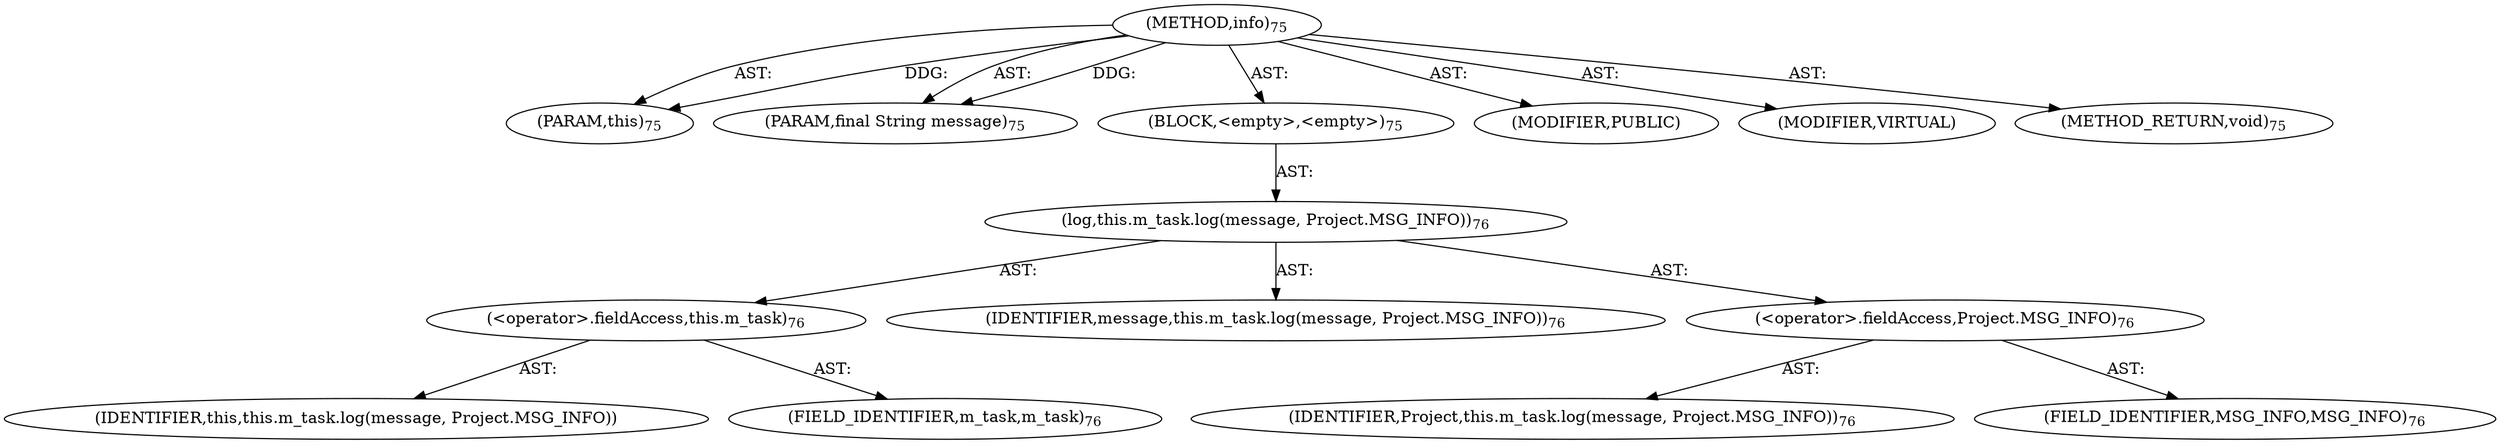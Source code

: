 digraph "info" {  
"111669149697" [label = <(METHOD,info)<SUB>75</SUB>> ]
"115964116994" [label = <(PARAM,this)<SUB>75</SUB>> ]
"115964116995" [label = <(PARAM,final String message)<SUB>75</SUB>> ]
"25769803777" [label = <(BLOCK,&lt;empty&gt;,&lt;empty&gt;)<SUB>75</SUB>> ]
"30064771074" [label = <(log,this.m_task.log(message, Project.MSG_INFO))<SUB>76</SUB>> ]
"30064771075" [label = <(&lt;operator&gt;.fieldAccess,this.m_task)<SUB>76</SUB>> ]
"68719476738" [label = <(IDENTIFIER,this,this.m_task.log(message, Project.MSG_INFO))> ]
"55834574849" [label = <(FIELD_IDENTIFIER,m_task,m_task)<SUB>76</SUB>> ]
"68719476739" [label = <(IDENTIFIER,message,this.m_task.log(message, Project.MSG_INFO))<SUB>76</SUB>> ]
"30064771076" [label = <(&lt;operator&gt;.fieldAccess,Project.MSG_INFO)<SUB>76</SUB>> ]
"68719476740" [label = <(IDENTIFIER,Project,this.m_task.log(message, Project.MSG_INFO))<SUB>76</SUB>> ]
"55834574850" [label = <(FIELD_IDENTIFIER,MSG_INFO,MSG_INFO)<SUB>76</SUB>> ]
"133143986179" [label = <(MODIFIER,PUBLIC)> ]
"133143986180" [label = <(MODIFIER,VIRTUAL)> ]
"128849018881" [label = <(METHOD_RETURN,void)<SUB>75</SUB>> ]
  "111669149697" -> "115964116994"  [ label = "AST: "] 
  "111669149697" -> "115964116995"  [ label = "AST: "] 
  "111669149697" -> "25769803777"  [ label = "AST: "] 
  "111669149697" -> "133143986179"  [ label = "AST: "] 
  "111669149697" -> "133143986180"  [ label = "AST: "] 
  "111669149697" -> "128849018881"  [ label = "AST: "] 
  "25769803777" -> "30064771074"  [ label = "AST: "] 
  "30064771074" -> "30064771075"  [ label = "AST: "] 
  "30064771074" -> "68719476739"  [ label = "AST: "] 
  "30064771074" -> "30064771076"  [ label = "AST: "] 
  "30064771075" -> "68719476738"  [ label = "AST: "] 
  "30064771075" -> "55834574849"  [ label = "AST: "] 
  "30064771076" -> "68719476740"  [ label = "AST: "] 
  "30064771076" -> "55834574850"  [ label = "AST: "] 
  "111669149697" -> "115964116994"  [ label = "DDG: "] 
  "111669149697" -> "115964116995"  [ label = "DDG: "] 
}
